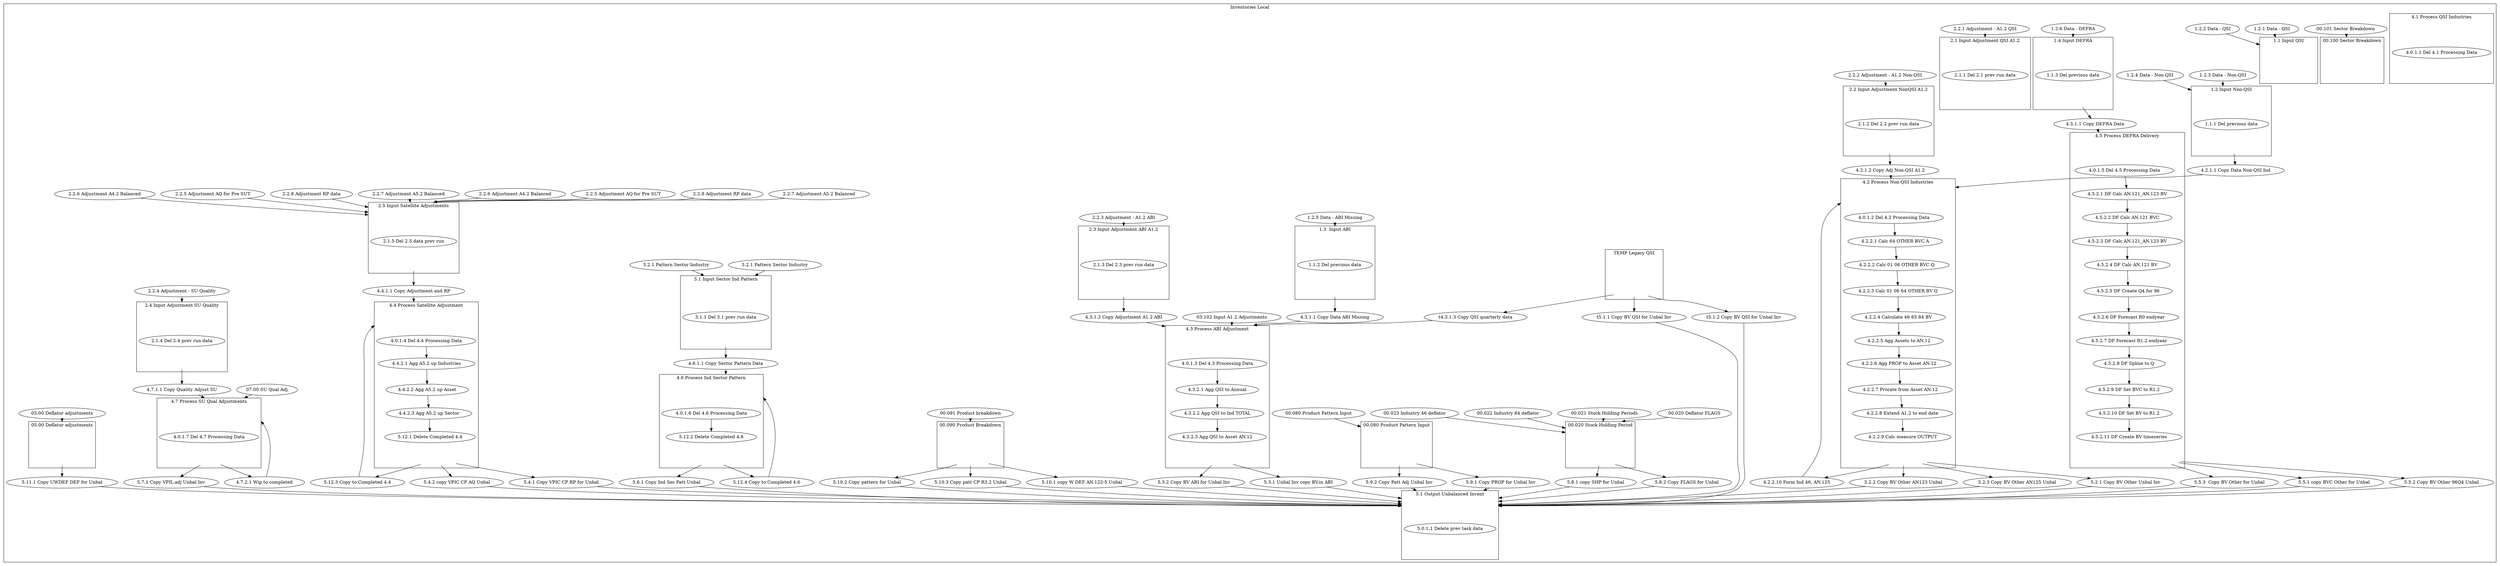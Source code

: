 digraph G {
	compound=true
	subgraph "cluster_Inventories Local" {
		label="Inventories Local"
		subgraph cluster_d0 {
			label="05.00 Deflator adjustments" rank=TB
			cluster_d0 [style=invis]
			cluster_d0 -> cluster_d0_out [style=invis]
			cluster_d0_out [style=invis]
		}
		subgraph cluster_d1 {
			label="2.5 Input Satellite Adjustments" rank=TB
			cluster_d1 [style=invis]
			cluster_d1 -> 35 [style=invis]
			35 -> cluster_d1_out [style=invis]
			35 [label="2.1.5 Del 2.5 data prev run"]
			cluster_d1_out [style=invis]
		}
		subgraph cluster_d2 {
			label="2.4 Input Adjustment SU Quality" rank=TB
			cluster_d2 [style=invis]
			cluster_d2 -> 34 [style=invis]
			34 -> cluster_d2_out [style=invis]
			34 [label="2.1.4 Del 2.4 prev run data"]
			cluster_d2_out [style=invis]
		}
		subgraph cluster_d3 {
			label="00.090 Product Breakdown" rank=TB
			cluster_d3 [style=invis]
			cluster_d3 -> cluster_d3_out [style=invis]
			cluster_d3_out [style=invis]
		}
		subgraph cluster_d4 {
			label="4.5 Process DEFRA Delivery" rank=TB
			cluster_d4 [style=invis]
			cluster_d4 -> 53 [style=invis]
			101 -> cluster_d4_out [style=invis]
			53 [label="4.0.1.5 Del 4.5 Processing Data"]
			53 -> 91
			91 [label="4.5.2.1 DF Calc AN.121_AN.123 BV"]
			91 -> 92
			92 [label="4.5.2.2 DF Calc AN.121 BVC"]
			92 -> 93
			93 [label="4.5.2.3 DF Calc AN.121_AN.123 BV"]
			93 -> 94
			94 [label="4.5.2.4 DF Calc AN.121 BV"]
			94 -> 95
			95 [label="4.5.2.5 DF Create Q4 for 96"]
			95 -> 96
			96 [label="4.5.2.6 DF Forecast R0 endyear"]
			96 -> 97
			97 [label="4.5.2.7 DF Forecast R1.2 endyear"]
			97 -> 98
			98 [label="4.5.2.8 DF Spline to Q"]
			98 -> 99
			99 [label="4.5.2.9 DF Set BVC to R1.2"]
			99 -> 100
			100 [label="4.5.2.10 DF Set BV to R1.2"]
			100 -> 101
			101 [label="4.5.2.11 DF Create BV timeseries"]
			cluster_d4_out [style=invis]
		}
		subgraph cluster_d5 {
			label="4.7 Process SU Qual Adjustments" rank=TB
			cluster_d5 [style=invis]
			cluster_d5 -> 55 [style=invis]
			55 -> cluster_d5_out [style=invis]
			55 [label="4.0.1.7 Del 4.7 Processing Data"]
			cluster_d5_out [style=invis]
		}
		subgraph cluster_d6 {
			label="1.3  Input ABI" rank=TB
			cluster_d6 [style=invis]
			cluster_d6 -> 21 [style=invis]
			21 -> cluster_d6_out [style=invis]
			21 [label="1.1.2 Del previous data"]
			cluster_d6_out [style=invis]
		}
		subgraph cluster_d7 {
			label="2.2 Input Adjustment NonQSI A1.2" rank=TB
			cluster_d7 [style=invis]
			cluster_d7 -> 32 [style=invis]
			32 -> cluster_d7_out [style=invis]
			32 [label="2.1.2 Del 2.2 prev run data"]
			cluster_d7_out [style=invis]
		}
		subgraph cluster_d8 {
			label="00.080 Product Pattern Input" rank=TB
			cluster_d8 [style=invis]
			cluster_d8 -> cluster_d8_out [style=invis]
			cluster_d8_out [style=invis]
		}
		subgraph cluster_d9 {
			label="5.1 Output Unbalanced Invent" rank=TB
			cluster_d9 [style=invis]
			cluster_d9 -> 119 [style=invis]
			119 -> cluster_d9_out [style=invis]
			119 [label="5.0.1.1 Delete prev task data"]
			cluster_d9_out [style=invis]
		}
		subgraph cluster_d10 {
			label="3.1 Input Sector Ind Pattern" rank=TB
			cluster_d10 [style=invis]
			cluster_d10 -> 45 [style=invis]
			45 -> cluster_d10_out [style=invis]
			45 [label="3.1.1 Del 3.1 prev run data"]
			cluster_d10_out [style=invis]
		}
		subgraph cluster_d11 {
			label="2.1 Input Adjustment QSI A1.2" rank=TB
			cluster_d11 [style=invis]
			cluster_d11 -> 31 [style=invis]
			31 -> cluster_d11_out [style=invis]
			31 [label="2.1.1 Del 2.1 prev run data"]
			cluster_d11_out [style=invis]
		}
		subgraph cluster_d12 {
			label="00.100 Sector Breakdown" rank=TB
			cluster_d12 [style=invis]
			cluster_d12 -> cluster_d12_out [style=invis]
			cluster_d12_out [style=invis]
		}
		subgraph cluster_d13 {
			label="4.2 Process Non-QSI Industries" rank=TB
			cluster_d13 [style=invis]
			cluster_d13 -> 50 [style=invis]
			69 -> cluster_d13_out [style=invis]
			50 [label="4.0.1.2 Del 4.2 Processing Data"]
			50 -> 61
			61 [label="4.2.2.1 Calc 64 OTHER BVC A"]
			61 -> 62
			62 [label="4.2.2.2 Calc 01 06 OTHER BVC Q"]
			62 -> 63
			63 [label="4.2.2.3 Calc 01 06 64 OTHER BV Q"]
			63 -> 64
			64 [label="4.2.2.4 Calculate 46 65 84 BV"]
			64 -> 65
			65 [label="4.2.2.5 Agg Assets to AN.12"]
			65 -> 66
			66 [label="4.2.2.6 Agg PROP to Asset AN.12"]
			66 -> 67
			67 [label="4.2.2.7 Prorate from Asset AN.12"]
			67 -> 68
			68 [label="4.2.2.8 Extend A1.2 to end date"]
			68 -> 69
			69 [label="4.2.2.9 Calc measure OUTPUT"]
			cluster_d13_out [style=invis]
		}
		subgraph cluster_d14 {
			label="1.2 Input Non-QSI" rank=TB
			cluster_d14 [style=invis]
			cluster_d14 -> 20 [style=invis]
			20 -> cluster_d14_out [style=invis]
			20 [label="1.1.1 Del previous data"]
			cluster_d14_out [style=invis]
		}
		subgraph cluster_d15 {
			label="4.1 Process QSI Industries" rank=TB
			cluster_d15 [style=invis]
			cluster_d15 -> 49 [style=invis]
			49 -> cluster_d15_out [style=invis]
			49 [label="4.0.1.1 Del 4.1 Processing Data"]
			cluster_d15_out [style=invis]
		}
		subgraph cluster_d16 {
			label="2.3 Input Adjustment ABI A1.2" rank=TB
			cluster_d16 [style=invis]
			cluster_d16 -> 33 [style=invis]
			33 -> cluster_d16_out [style=invis]
			33 [label="2.1.3 Del 2.3 prev run data"]
			cluster_d16_out [style=invis]
		}
		subgraph cluster_d17 {
			label="4.4 Process Satellite Adjustment" rank=TB
			cluster_d17 [style=invis]
			cluster_d17 -> 52 [style=invis]
			154 -> cluster_d17_out [style=invis]
			52 [label="4.0.1.4 Del 4.4 Processing Data"]
			52 -> 84
			84 [label="4.4.2.1 Agg A5.2 up Industries"]
			84 -> 85
			85 [label="4.4.2.2 Agg A5.2 up Asset"]
			85 -> 86
			86 [label="4.4.2.3 Agg A5.2 up Sector"]
			86 -> 154
			154 [label="5.12.1 Delete Completed 4.4"]
			cluster_d17_out [style=invis]
		}
		subgraph cluster_d18 {
			label="00.020 Stock Holding Period" rank=TB
			cluster_d18 [style=invis]
			cluster_d18 -> cluster_d18_out [style=invis]
			cluster_d18_out [style=invis]
		}
		subgraph cluster_d19 {
			label="4.3 Process ABI Adjustment" rank=TB
			cluster_d19 [style=invis]
			cluster_d19 -> 51 [style=invis]
			79 -> cluster_d19_out [style=invis]
			51 [label="4.0.1.3 Del 4.3 Processing Data"]
			51 -> 77
			77 [label="4.3.2.1 Agg QSI to Annual"]
			77 -> 78
			78 [label="4.3.2.2 Agg QSI to Ind TOTAL"]
			78 -> 79
			79 [label="4.3.2.3 Agg QSI to Asset AN.12"]
			cluster_d19_out [style=invis]
		}
		subgraph cluster_d20 {
			label="TEMP Legacy QSI" rank=TB
			cluster_d20 [style=invis]
			cluster_d20 -> cluster_d20_out [style=invis]
			cluster_d20_out [style=invis]
		}
		subgraph cluster_d21 {
			label="1.4 Input DEFRA" rank=TB
			cluster_d21 [style=invis]
			cluster_d21 -> 22 [style=invis]
			22 -> cluster_d21_out [style=invis]
			22 [label="1.1.3 Del previous data"]
			cluster_d21_out [style=invis]
		}
		subgraph cluster_d22 {
			label="1.1 Input QSI" rank=TB
			cluster_d22 [style=invis]
			cluster_d22 -> cluster_d22_out [style=invis]
			cluster_d22_out [style=invis]
		}
		subgraph cluster_d23 {
			label="4.6 Process Ind Sector Pattern" rank=TB
			cluster_d23 [style=invis]
			cluster_d23 -> 54 [style=invis]
			155 -> cluster_d23_out [style=invis]
			54 [label="4.0.1.6 Del 4.6 Processing Data"]
			54 -> 155
			155 [label="5.12.2 Delete Completed 4.6"]
			cluster_d23_out [style=invis]
		}
		2 [label="00.021 Stock Holding Periods"]
		2 -> cluster_d18 [lhead=cluster_d18 ltail=""]
		3 [label="00.022 Industry 84 deflator"]
		3 -> cluster_d18 [lhead=cluster_d18 ltail=""]
		4 [label="00.023 Industry 46 deflator"]
		4 -> cluster_d18 [lhead=cluster_d18 ltail=""]
		5 [label="00.101 Sector Breakdown"]
		5 -> cluster_d12 [lhead=cluster_d12 ltail=""]
		6 [label="3.2.1 Pattern Sector Industry"]
		6 -> cluster_d10 [lhead=cluster_d10 ltail=""]
		7 [label="2.2.5 Adjustment AQ for Pre SUT"]
		7 -> cluster_d1 [lhead=cluster_d1 ltail=""]
		8 [label="2.2.6 Adjustment A4.2 Balanced"]
		8 -> cluster_d1 [lhead=cluster_d1 ltail=""]
		9 [label="00.080 Product Pattern Input"]
		9 -> cluster_d8 [lhead=cluster_d8 ltail=""]
		10 [label="00.091 Product breakdown"]
		10 -> cluster_d3 [lhead=cluster_d3 ltail=""]
		11 [label="03.102 Input A1.2 Adjustments"]
		11 -> cluster_d19 [lhead=cluster_d19 ltail=""]
		12 [label="2.2.7 Adjustment A5.2 Balanced"]
		12 -> cluster_d1 [lhead=cluster_d1 ltail=""]
		13 [label="2.2.8 Adjustment RP data"]
		13 -> cluster_d1 [lhead=cluster_d1 ltail=""]
		14 [label="05.00 Deflator adjustments"]
		14 -> cluster_d0 [lhead=cluster_d0 ltail=""]
		15 [label="07.00 SU Qual Adj"]
		15 -> cluster_d5 [lhead=cluster_d5 ltail=""]
		17 [label="00.020 Deflator FLAGS"]
		17 -> cluster_d18 [lhead=cluster_d18 ltail=""]
		24 [label="1.2.1 Data - QSI"]
		24 -> cluster_d22 [lhead=cluster_d22 ltail=""]
		25 [label="1.2.2 Data - QSI"]
		25 -> cluster_d22 [lhead=cluster_d22 ltail=""]
		26 [label="1.2.3 Data - Non-QSI"]
		26 -> cluster_d14 [lhead=cluster_d14 ltail=""]
		27 [label="1.2.4 Data - Non-QSI"]
		27 -> cluster_d14 [lhead=cluster_d14 ltail=""]
		28 [label="1.2.5 Data - ABI Missing"]
		28 -> cluster_d6 [lhead=cluster_d6 ltail=""]
		29 [label="1.2.6 Data - DEFRA"]
		29 -> cluster_d21 [lhead=cluster_d21 ltail=""]
		36 [label="2.2.1 Adjustment - A1.2 QSI"]
		36 -> cluster_d11 [lhead=cluster_d11 ltail=""]
		37 [label="2.2.2 Adjustment - A1.2 Non-QSI"]
		37 -> cluster_d7 [lhead=cluster_d7 ltail=""]
		38 [label="2.2.3 Adjustment - A1.2 ABI"]
		38 -> cluster_d16 [lhead=cluster_d16 ltail=""]
		39 [label="2.2.4 Adjustment - SU Quality"]
		39 -> cluster_d2 [lhead=cluster_d2 ltail=""]
		40 [label="2.2.5 Adjustment AQ for Pre SUT"]
		40 -> cluster_d1 [lhead=cluster_d1 ltail=""]
		41 [label="2.2.6 Adjustment A4.2 Balanced"]
		41 -> cluster_d1 [lhead=cluster_d1 ltail=""]
		42 [label="2.2.7 Adjustment A5.2 Balanced"]
		42 -> cluster_d1 [lhead=cluster_d1 ltail=""]
		43 [label="2.2.8 Adjustment RP data"]
		43 -> cluster_d1 [lhead=cluster_d1 ltail=""]
		46 [label="3.2.1 Pattern Sector Industry"]
		46 -> cluster_d10 [lhead=cluster_d10 ltail=""]
		58 [label="4.2.1.1 Copy Data Non-QSI Ind"]
		cluster_d14_out -> 58 [lhead="" ltail=cluster_d14_out]
		58 -> cluster_d13 [lhead=cluster_d13 ltail=""]
		59 [label="4.2.1.2 Copy Adj Non-QSI A1.2"]
		cluster_d7_out -> 59 [lhead="" ltail=cluster_d7_out]
		59 -> cluster_d13 [lhead=cluster_d13 ltail=""]
		70 [label="4.2.2.10 Form Ind 46, AN.125"]
		cluster_d13_out -> 70 [lhead="" ltail=cluster_d13_out]
		70 -> cluster_d13 [lhead=cluster_d13 ltail=""]
		73 [label="4.3.1.1 Copy Data ABI Missing"]
		cluster_d6_out -> 73 [lhead="" ltail=cluster_d6_out]
		73 -> cluster_d19 [lhead=cluster_d19 ltail=""]
		74 [label="4.3.1.2 Copy Adjustment A1.2 ABI"]
		cluster_d16_out -> 74 [lhead="" ltail=cluster_d16_out]
		74 -> cluster_d19 [lhead=cluster_d19 ltail=""]
		75 [label="t4.3.1.3 Copy QSI quarterly data"]
		cluster_d20_out -> 75 [lhead="" ltail=cluster_d20_out]
		75 -> cluster_d19 [lhead=cluster_d19 ltail=""]
		82 [label="4.4.1.1 Copy Adjustment and RP"]
		cluster_d1_out -> 82 [lhead="" ltail=cluster_d1_out]
		82 -> cluster_d17 [lhead=cluster_d17 ltail=""]
		89 [label="4.5.1.1 Copy DEFRA Data"]
		cluster_d21_out -> 89 [lhead="" ltail=cluster_d21_out]
		89 -> cluster_d4 [lhead=cluster_d4 ltail=""]
		104 [label="4.6.1.1 Copy Sector Pattern Data"]
		cluster_d10_out -> 104 [lhead="" ltail=cluster_d10_out]
		104 -> cluster_d23 [lhead=cluster_d23 ltail=""]
		107 [label="4.7.1.1 Copy Quality Adjust SU"]
		cluster_d2_out -> 107 [lhead="" ltail=cluster_d2_out]
		107 -> cluster_d5 [lhead=cluster_d5 ltail=""]
		109 [label="4.7.2.1 Wip to completed"]
		cluster_d5_out -> 109 [lhead="" ltail=cluster_d5_out]
		109 -> cluster_d5 [lhead=cluster_d5 ltail=""]
		121 [label="t5.1.1 Copy BV QSI for Unbal Inv"]
		cluster_d20_out -> 121 [lhead="" ltail=cluster_d20_out]
		121 -> cluster_d9 [lhead=cluster_d9 ltail=""]
		122 [label="t5.1.2 Copy BV QSI for Unbal Inv"]
		cluster_d20_out -> 122 [lhead="" ltail=cluster_d20_out]
		122 -> cluster_d9 [lhead=cluster_d9 ltail=""]
		124 [label="5.2.1 Copy BV Other Unbal Inv"]
		cluster_d13_out -> 124 [lhead="" ltail=cluster_d13_out]
		124 -> cluster_d9 [lhead=cluster_d9 ltail=""]
		125 [label="5.2.2 Copy BV Other AN123 Unbal"]
		cluster_d13_out -> 125 [lhead="" ltail=cluster_d13_out]
		125 -> cluster_d9 [lhead=cluster_d9 ltail=""]
		126 [label="5.2.3 Copy BV Other AN125 Unbal"]
		cluster_d13_out -> 126 [lhead="" ltail=cluster_d13_out]
		126 -> cluster_d9 [lhead=cluster_d9 ltail=""]
		128 [label="5.3.1 Unbal Inv copy BV.in ABI"]
		cluster_d19_out -> 128 [lhead="" ltail=cluster_d19_out]
		128 -> cluster_d9 [lhead=cluster_d9 ltail=""]
		129 [label="5.3.2 Copy BV ABI for Unbal Inv"]
		cluster_d19_out -> 129 [lhead="" ltail=cluster_d19_out]
		129 -> cluster_d9 [lhead=cluster_d9 ltail=""]
		131 [label="5.4.1 Copy VPIC CP RP for Unbal"]
		cluster_d17_out -> 131 [lhead="" ltail=cluster_d17_out]
		131 -> cluster_d9 [lhead=cluster_d9 ltail=""]
		132 [label="5.4.2 copy VPIC CP AQ Unbal"]
		cluster_d17_out -> 132 [lhead="" ltail=cluster_d17_out]
		132 -> cluster_d9 [lhead=cluster_d9 ltail=""]
		134 [label="5.5.1 copy BVC Other for Unbal"]
		cluster_d4_out -> 134 [lhead="" ltail=cluster_d4_out]
		134 -> cluster_d9 [lhead=cluster_d9 ltail=""]
		135 [label="5.5.2 Copy BV Other 96Q4 Unbal"]
		cluster_d4_out -> 135 [lhead="" ltail=cluster_d4_out]
		135 -> cluster_d9 [lhead=cluster_d9 ltail=""]
		136 [label="5.5.3  Copy BV Other for Unbal"]
		cluster_d4_out -> 136 [lhead="" ltail=cluster_d4_out]
		136 -> cluster_d9 [lhead=cluster_d9 ltail=""]
		138 [label="5.6.1 Copy Ind Sec Patt Unbal"]
		cluster_d23_out -> 138 [lhead="" ltail=cluster_d23_out]
		138 -> cluster_d9 [lhead=cluster_d9 ltail=""]
		140 [label="5.7.1 Copy VPIL.adj Unbal Inv"]
		cluster_d5_out -> 140 [lhead="" ltail=cluster_d5_out]
		140 -> cluster_d9 [lhead=cluster_d9 ltail=""]
		142 [label="5.8.1 copy SHP for Unbal"]
		cluster_d18_out -> 142 [lhead="" ltail=cluster_d18_out]
		142 -> cluster_d9 [lhead=cluster_d9 ltail=""]
		143 [label="5.8.2 Copy FLAGS for Unbal"]
		cluster_d18_out -> 143 [lhead="" ltail=cluster_d18_out]
		143 -> cluster_d9 [lhead=cluster_d9 ltail=""]
		145 [label="5.9.1 Copy PROP for Unbal Inv"]
		cluster_d8_out -> 145 [lhead="" ltail=cluster_d8_out]
		145 -> cluster_d9 [lhead=cluster_d9 ltail=""]
		146 [label="5.9.2 Copy Patt Adj Unbal Inv"]
		cluster_d8_out -> 146 [lhead="" ltail=cluster_d8_out]
		146 -> cluster_d9 [lhead=cluster_d9 ltail=""]
		148 [label="5.10.1 copy W DEF AN.122-5 Unbal"]
		cluster_d3_out -> 148 [lhead="" ltail=cluster_d3_out]
		148 -> cluster_d9 [lhead=cluster_d9 ltail=""]
		149 [label="5.10.2 Copy pattern for Unbal"]
		cluster_d3_out -> 149 [lhead="" ltail=cluster_d3_out]
		149 -> cluster_d9 [lhead=cluster_d9 ltail=""]
		150 [label="5.10.3 Copy patt CP R3.2 Unbal"]
		cluster_d3_out -> 150 [lhead="" ltail=cluster_d3_out]
		150 -> cluster_d9 [lhead=cluster_d9 ltail=""]
		152 [label="5.11.1 Copy UWDEF DEF for Unbal"]
		cluster_d0_out -> 152 [lhead="" ltail=cluster_d0_out]
		152 -> cluster_d9 [lhead=cluster_d9 ltail=""]
		156 [label="5.12.3 Copy to Completed 4.4"]
		cluster_d17_out -> 156 [lhead="" ltail=cluster_d17_out]
		156 -> cluster_d17 [lhead=cluster_d17 ltail=""]
		157 [label="5.12.4 Copy to Completed 4.6"]
		cluster_d23_out -> 157 [lhead="" ltail=cluster_d23_out]
		157 -> cluster_d23 [lhead=cluster_d23 ltail=""]
	}
}

